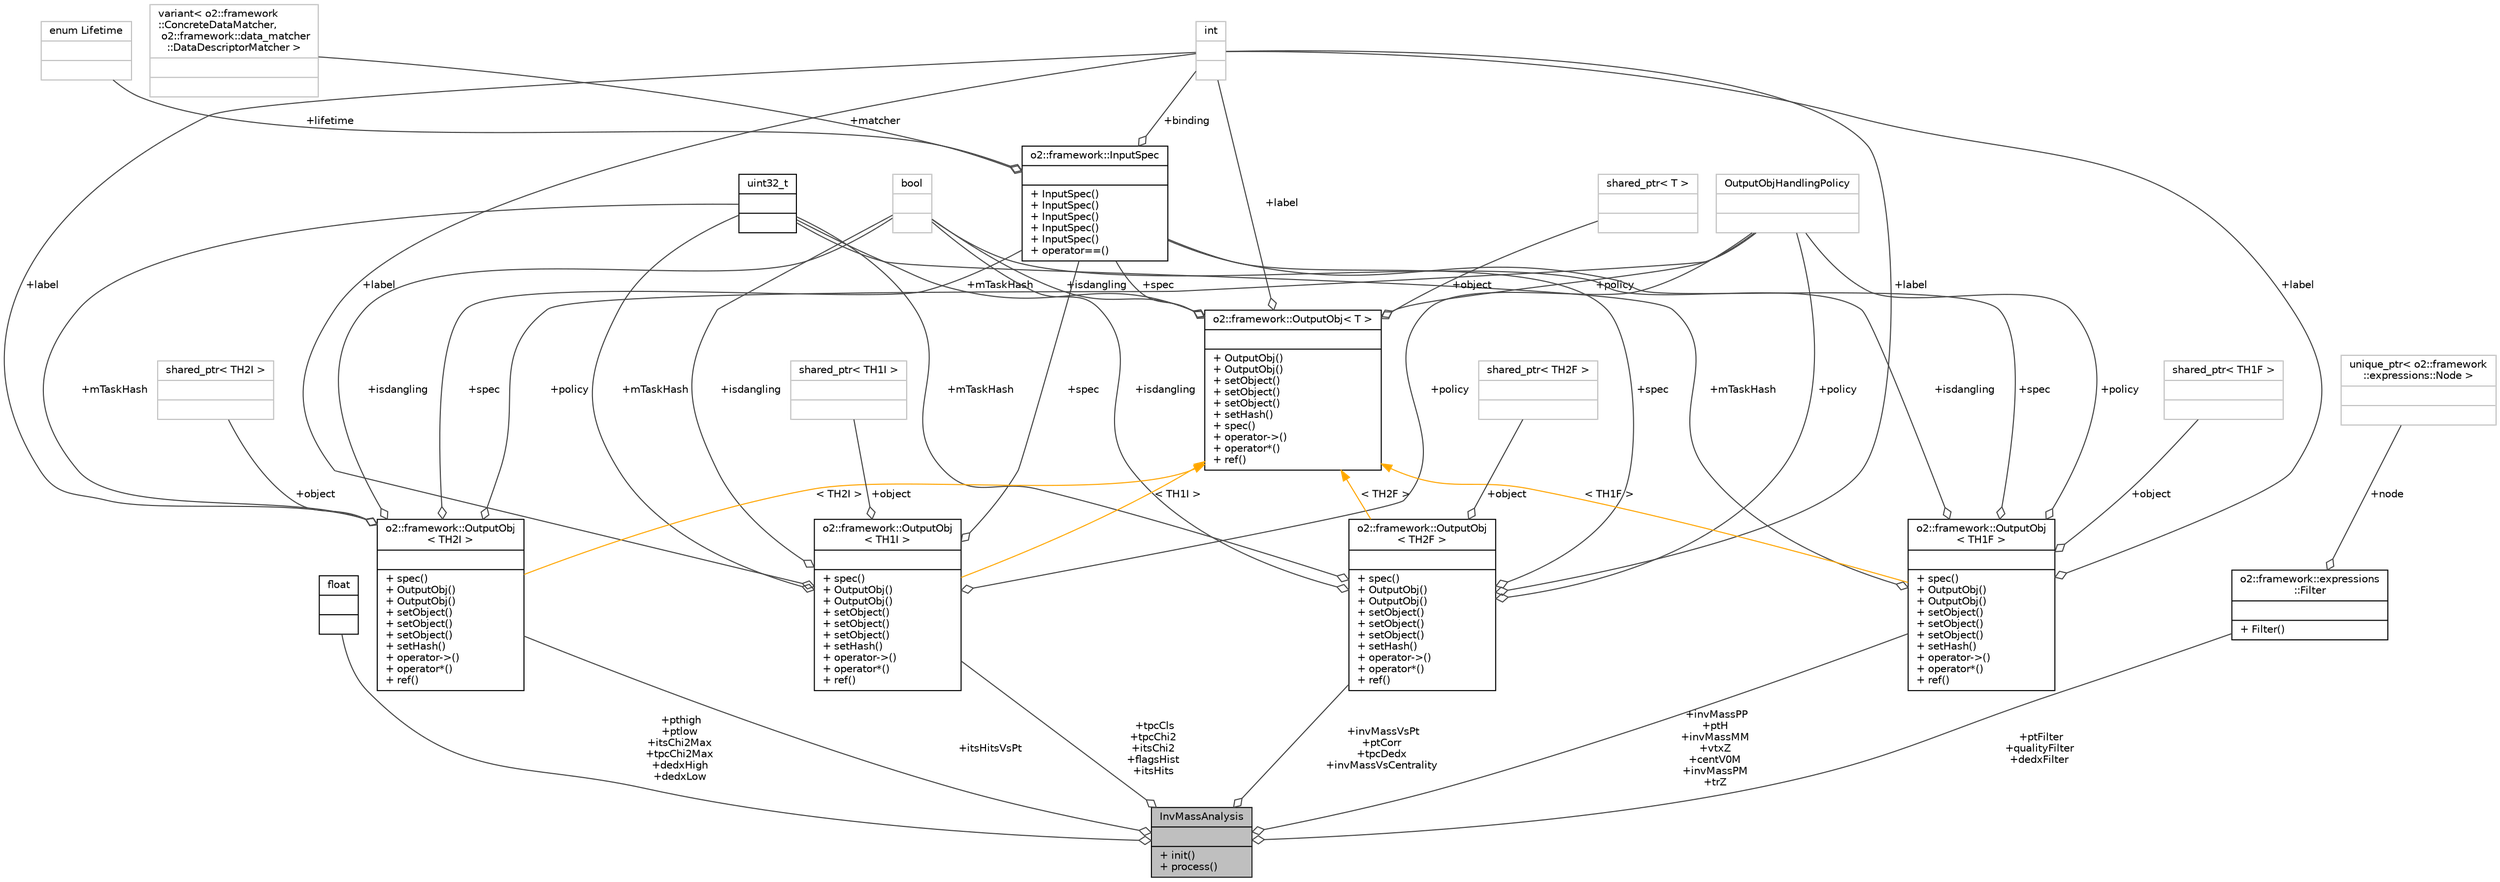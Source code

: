 digraph "InvMassAnalysis"
{
 // INTERACTIVE_SVG=YES
  bgcolor="transparent";
  edge [fontname="Helvetica",fontsize="10",labelfontname="Helvetica",labelfontsize="10"];
  node [fontname="Helvetica",fontsize="10",shape=record];
  Node1 [label="{InvMassAnalysis\n||+ init()\l+ process()\l}",height=0.2,width=0.4,color="black", fillcolor="grey75", style="filled", fontcolor="black"];
  Node2 -> Node1 [color="grey25",fontsize="10",style="solid",label=" +pthigh\n+ptlow\n+itsChi2Max\n+tpcChi2Max\n+dedxHigh\n+dedxLow" ,arrowhead="odiamond",fontname="Helvetica"];
  Node2 [label="{float\n||}",height=0.2,width=0.4,color="black",URL="$d4/dc3/classfloat.html"];
  Node3 -> Node1 [color="grey25",fontsize="10",style="solid",label=" +itsHitsVsPt" ,arrowhead="odiamond",fontname="Helvetica"];
  Node3 [label="{o2::framework::OutputObj\l\< TH2I \>\n||+ spec()\l+ OutputObj()\l+ OutputObj()\l+ setObject()\l+ setObject()\l+ setObject()\l+ setHash()\l+ operator-\>()\l+ operator*()\l+ ref()\l}",height=0.2,width=0.4,color="black",URL="$d4/d79/structo2_1_1framework_1_1OutputObj.html"];
  Node4 -> Node3 [color="grey25",fontsize="10",style="solid",label=" +policy" ,arrowhead="odiamond",fontname="Helvetica"];
  Node4 [label="{OutputObjHandlingPolicy\n||}",height=0.2,width=0.4,color="grey75"];
  Node5 -> Node3 [color="grey25",fontsize="10",style="solid",label=" +mTaskHash" ,arrowhead="odiamond",fontname="Helvetica"];
  Node5 [label="{uint32_t\n||}",height=0.2,width=0.4,color="black",URL="$d3/d87/classuint32__t.html"];
  Node6 -> Node3 [color="grey25",fontsize="10",style="solid",label=" +label" ,arrowhead="odiamond",fontname="Helvetica"];
  Node6 [label="{int\n||}",height=0.2,width=0.4,color="grey75"];
  Node7 -> Node3 [color="grey25",fontsize="10",style="solid",label=" +isdangling" ,arrowhead="odiamond",fontname="Helvetica"];
  Node7 [label="{bool\n||}",height=0.2,width=0.4,color="grey75"];
  Node8 -> Node3 [color="grey25",fontsize="10",style="solid",label=" +spec" ,arrowhead="odiamond",fontname="Helvetica"];
  Node8 [label="{o2::framework::InputSpec\n||+ InputSpec()\l+ InputSpec()\l+ InputSpec()\l+ InputSpec()\l+ InputSpec()\l+ operator==()\l}",height=0.2,width=0.4,color="black",URL="$da/d96/structo2_1_1framework_1_1InputSpec.html"];
  Node9 -> Node8 [color="grey25",fontsize="10",style="solid",label=" +lifetime" ,arrowhead="odiamond",fontname="Helvetica"];
  Node9 [label="{enum Lifetime\n||}",height=0.2,width=0.4,color="grey75"];
  Node10 -> Node8 [color="grey25",fontsize="10",style="solid",label=" +matcher" ,arrowhead="odiamond",fontname="Helvetica"];
  Node10 [label="{variant\< o2::framework\l::ConcreteDataMatcher,\l o2::framework::data_matcher\l::DataDescriptorMatcher \>\n||}",height=0.2,width=0.4,color="grey75"];
  Node6 -> Node8 [color="grey25",fontsize="10",style="solid",label=" +binding" ,arrowhead="odiamond",fontname="Helvetica"];
  Node11 -> Node3 [color="grey25",fontsize="10",style="solid",label=" +object" ,arrowhead="odiamond",fontname="Helvetica"];
  Node11 [label="{shared_ptr\< TH2I \>\n||}",height=0.2,width=0.4,color="grey75"];
  Node12 -> Node3 [dir="back",color="orange",fontsize="10",style="solid",label=" \< TH2I \>" ,fontname="Helvetica"];
  Node12 [label="{o2::framework::OutputObj\< T \>\n||+ OutputObj()\l+ OutputObj()\l+ setObject()\l+ setObject()\l+ setObject()\l+ setHash()\l+ spec()\l+ operator-\>()\l+ operator*()\l+ ref()\l}",height=0.2,width=0.4,color="black",URL="$d4/d79/structo2_1_1framework_1_1OutputObj.html"];
  Node5 -> Node12 [color="grey25",fontsize="10",style="solid",label=" +mTaskHash" ,arrowhead="odiamond",fontname="Helvetica"];
  Node4 -> Node12 [color="grey25",fontsize="10",style="solid",label=" +policy" ,arrowhead="odiamond",fontname="Helvetica"];
  Node6 -> Node12 [color="grey25",fontsize="10",style="solid",label=" +label" ,arrowhead="odiamond",fontname="Helvetica"];
  Node13 -> Node12 [color="grey25",fontsize="10",style="solid",label=" +object" ,arrowhead="odiamond",fontname="Helvetica"];
  Node13 [label="{shared_ptr\< T \>\n||}",height=0.2,width=0.4,color="grey75"];
  Node7 -> Node12 [color="grey25",fontsize="10",style="solid",label=" +isdangling" ,arrowhead="odiamond",fontname="Helvetica"];
  Node8 -> Node12 [color="grey25",fontsize="10",style="solid",label=" +spec" ,arrowhead="odiamond",fontname="Helvetica"];
  Node14 -> Node1 [color="grey25",fontsize="10",style="solid",label=" +tpcCls\n+tpcChi2\n+itsChi2\n+flagsHist\n+itsHits" ,arrowhead="odiamond",fontname="Helvetica"];
  Node14 [label="{o2::framework::OutputObj\l\< TH1I \>\n||+ spec()\l+ OutputObj()\l+ OutputObj()\l+ setObject()\l+ setObject()\l+ setObject()\l+ setHash()\l+ operator-\>()\l+ operator*()\l+ ref()\l}",height=0.2,width=0.4,color="black",URL="$d4/d79/structo2_1_1framework_1_1OutputObj.html"];
  Node4 -> Node14 [color="grey25",fontsize="10",style="solid",label=" +policy" ,arrowhead="odiamond",fontname="Helvetica"];
  Node5 -> Node14 [color="grey25",fontsize="10",style="solid",label=" +mTaskHash" ,arrowhead="odiamond",fontname="Helvetica"];
  Node6 -> Node14 [color="grey25",fontsize="10",style="solid",label=" +label" ,arrowhead="odiamond",fontname="Helvetica"];
  Node7 -> Node14 [color="grey25",fontsize="10",style="solid",label=" +isdangling" ,arrowhead="odiamond",fontname="Helvetica"];
  Node8 -> Node14 [color="grey25",fontsize="10",style="solid",label=" +spec" ,arrowhead="odiamond",fontname="Helvetica"];
  Node15 -> Node14 [color="grey25",fontsize="10",style="solid",label=" +object" ,arrowhead="odiamond",fontname="Helvetica"];
  Node15 [label="{shared_ptr\< TH1I \>\n||}",height=0.2,width=0.4,color="grey75"];
  Node12 -> Node14 [dir="back",color="orange",fontsize="10",style="solid",label=" \< TH1I \>" ,fontname="Helvetica"];
  Node16 -> Node1 [color="grey25",fontsize="10",style="solid",label=" +invMassVsPt\n+ptCorr\n+tpcDedx\n+invMassVsCentrality" ,arrowhead="odiamond",fontname="Helvetica"];
  Node16 [label="{o2::framework::OutputObj\l\< TH2F \>\n||+ spec()\l+ OutputObj()\l+ OutputObj()\l+ setObject()\l+ setObject()\l+ setObject()\l+ setHash()\l+ operator-\>()\l+ operator*()\l+ ref()\l}",height=0.2,width=0.4,color="black",URL="$d4/d79/structo2_1_1framework_1_1OutputObj.html"];
  Node4 -> Node16 [color="grey25",fontsize="10",style="solid",label=" +policy" ,arrowhead="odiamond",fontname="Helvetica"];
  Node5 -> Node16 [color="grey25",fontsize="10",style="solid",label=" +mTaskHash" ,arrowhead="odiamond",fontname="Helvetica"];
  Node6 -> Node16 [color="grey25",fontsize="10",style="solid",label=" +label" ,arrowhead="odiamond",fontname="Helvetica"];
  Node7 -> Node16 [color="grey25",fontsize="10",style="solid",label=" +isdangling" ,arrowhead="odiamond",fontname="Helvetica"];
  Node8 -> Node16 [color="grey25",fontsize="10",style="solid",label=" +spec" ,arrowhead="odiamond",fontname="Helvetica"];
  Node17 -> Node16 [color="grey25",fontsize="10",style="solid",label=" +object" ,arrowhead="odiamond",fontname="Helvetica"];
  Node17 [label="{shared_ptr\< TH2F \>\n||}",height=0.2,width=0.4,color="grey75"];
  Node12 -> Node16 [dir="back",color="orange",fontsize="10",style="solid",label=" \< TH2F \>" ,fontname="Helvetica"];
  Node18 -> Node1 [color="grey25",fontsize="10",style="solid",label=" +invMassPP\n+ptH\n+invMassMM\n+vtxZ\n+centV0M\n+invMassPM\n+trZ" ,arrowhead="odiamond",fontname="Helvetica"];
  Node18 [label="{o2::framework::OutputObj\l\< TH1F \>\n||+ spec()\l+ OutputObj()\l+ OutputObj()\l+ setObject()\l+ setObject()\l+ setObject()\l+ setHash()\l+ operator-\>()\l+ operator*()\l+ ref()\l}",height=0.2,width=0.4,color="black",URL="$d4/d79/structo2_1_1framework_1_1OutputObj.html"];
  Node4 -> Node18 [color="grey25",fontsize="10",style="solid",label=" +policy" ,arrowhead="odiamond",fontname="Helvetica"];
  Node5 -> Node18 [color="grey25",fontsize="10",style="solid",label=" +mTaskHash" ,arrowhead="odiamond",fontname="Helvetica"];
  Node6 -> Node18 [color="grey25",fontsize="10",style="solid",label=" +label" ,arrowhead="odiamond",fontname="Helvetica"];
  Node7 -> Node18 [color="grey25",fontsize="10",style="solid",label=" +isdangling" ,arrowhead="odiamond",fontname="Helvetica"];
  Node8 -> Node18 [color="grey25",fontsize="10",style="solid",label=" +spec" ,arrowhead="odiamond",fontname="Helvetica"];
  Node19 -> Node18 [color="grey25",fontsize="10",style="solid",label=" +object" ,arrowhead="odiamond",fontname="Helvetica"];
  Node19 [label="{shared_ptr\< TH1F \>\n||}",height=0.2,width=0.4,color="grey75"];
  Node12 -> Node18 [dir="back",color="orange",fontsize="10",style="solid",label=" \< TH1F \>" ,fontname="Helvetica"];
  Node20 -> Node1 [color="grey25",fontsize="10",style="solid",label=" +ptFilter\n+qualityFilter\n+dedxFilter" ,arrowhead="odiamond",fontname="Helvetica"];
  Node20 [label="{o2::framework::expressions\l::Filter\n||+ Filter()\l}",height=0.2,width=0.4,color="black",URL="$d1/d9a/structo2_1_1framework_1_1expressions_1_1Filter.html",tooltip="A struct, containing the root of the expression tree. "];
  Node21 -> Node20 [color="grey25",fontsize="10",style="solid",label=" +node" ,arrowhead="odiamond",fontname="Helvetica"];
  Node21 [label="{unique_ptr\< o2::framework\l::expressions::Node \>\n||}",height=0.2,width=0.4,color="grey75"];
}
